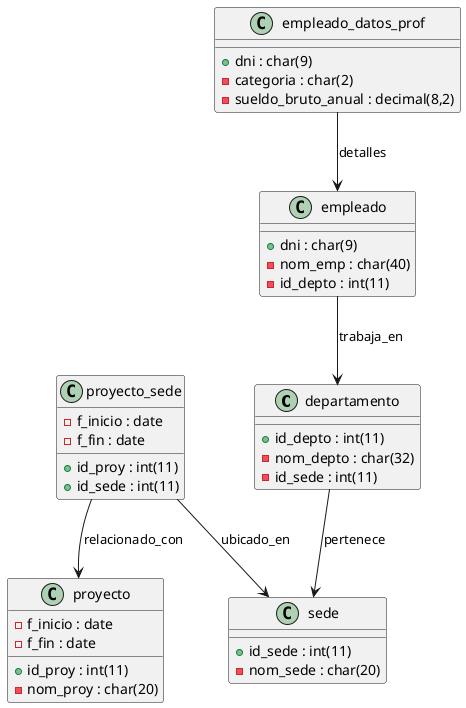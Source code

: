 @startuml
class departamento {
  + id_depto : int(11)
  - nom_depto : char(32)
  - id_sede : int(11)
}

class empleado {
  + dni : char(9)
  - nom_emp : char(40)
  - id_depto : int(11)
}

class empleado_datos_prof {
  + dni : char(9)
  - categoria : char(2)
  - sueldo_bruto_anual : decimal(8,2)
}

class proyecto {
  + id_proy : int(11)
  - f_inicio : date
  - f_fin : date
  - nom_proy : char(20)
}

class sede {
  + id_sede : int(11)
  - nom_sede : char(20)
}

class proyecto_sede {
  + id_proy : int(11)
  + id_sede : int(11)
  - f_inicio : date
  - f_fin : date
}

departamento --> sede : pertenece
empleado --> departamento : trabaja_en
empleado_datos_prof --> empleado : detalles
proyecto_sede --> sede : ubicado_en
proyecto_sede --> proyecto : relacionado_con
@enduml
